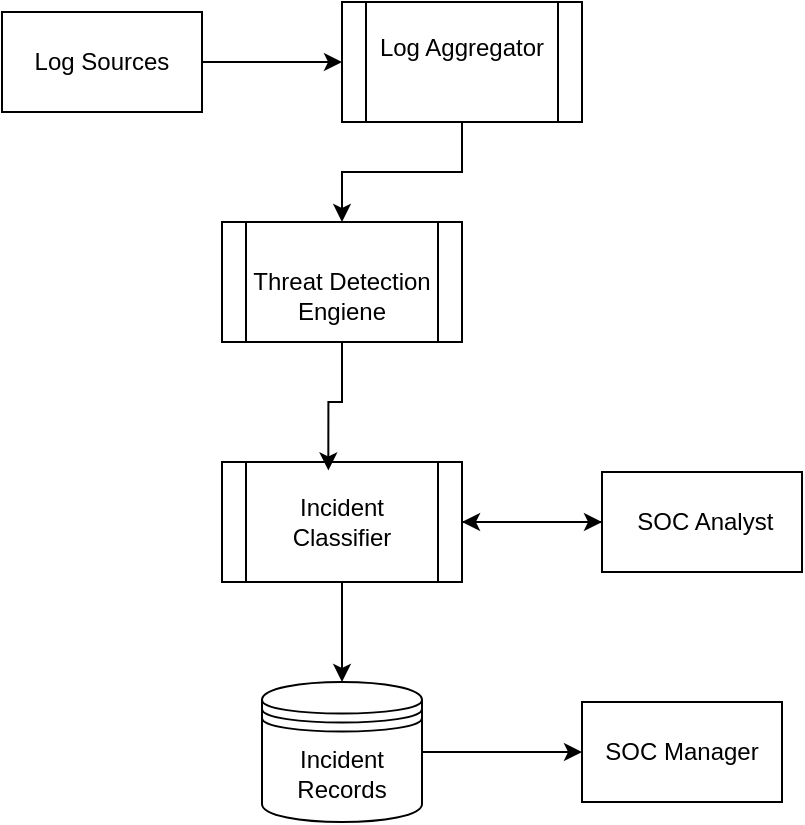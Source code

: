 <mxfile version="27.2.0">
  <diagram name="Page-1" id="n3n3mpWUEPlUhY1XoWGS">
    <mxGraphModel dx="1042" dy="534" grid="1" gridSize="10" guides="1" tooltips="1" connect="1" arrows="1" fold="1" page="1" pageScale="1" pageWidth="850" pageHeight="1100" math="0" shadow="0">
      <root>
        <mxCell id="0" />
        <mxCell id="1" parent="0" />
        <mxCell id="-1IMrwCcONmJFeB0frPU-12" style="edgeStyle=orthogonalEdgeStyle;rounded=0;orthogonalLoop=1;jettySize=auto;html=1;entryX=0.5;entryY=0;entryDx=0;entryDy=0;" edge="1" parent="1" source="-1IMrwCcONmJFeB0frPU-1" target="-1IMrwCcONmJFeB0frPU-5">
          <mxGeometry relative="1" as="geometry" />
        </mxCell>
        <mxCell id="-1IMrwCcONmJFeB0frPU-13" style="edgeStyle=orthogonalEdgeStyle;rounded=0;orthogonalLoop=1;jettySize=auto;html=1;" edge="1" parent="1" source="-1IMrwCcONmJFeB0frPU-1" target="-1IMrwCcONmJFeB0frPU-7">
          <mxGeometry relative="1" as="geometry" />
        </mxCell>
        <mxCell id="-1IMrwCcONmJFeB0frPU-1" value="Incident Classifier" style="shape=process;whiteSpace=wrap;html=1;backgroundOutline=1;" vertex="1" parent="1">
          <mxGeometry x="160" y="300" width="120" height="60" as="geometry" />
        </mxCell>
        <mxCell id="-1IMrwCcONmJFeB0frPU-2" value="&lt;br&gt;Threat Detection&lt;br&gt;Engiene" style="shape=process;whiteSpace=wrap;html=1;backgroundOutline=1;" vertex="1" parent="1">
          <mxGeometry x="160" y="180" width="120" height="60" as="geometry" />
        </mxCell>
        <mxCell id="-1IMrwCcONmJFeB0frPU-10" style="edgeStyle=orthogonalEdgeStyle;rounded=0;orthogonalLoop=1;jettySize=auto;html=1;entryX=0.5;entryY=0;entryDx=0;entryDy=0;" edge="1" parent="1" source="-1IMrwCcONmJFeB0frPU-3" target="-1IMrwCcONmJFeB0frPU-2">
          <mxGeometry relative="1" as="geometry" />
        </mxCell>
        <mxCell id="-1IMrwCcONmJFeB0frPU-3" value="&#xa;Log Aggregator&#xa;&#xa;" style="shape=process;whiteSpace=wrap;html=1;backgroundOutline=1;" vertex="1" parent="1">
          <mxGeometry x="220" y="70" width="120" height="60" as="geometry" />
        </mxCell>
        <mxCell id="-1IMrwCcONmJFeB0frPU-15" style="edgeStyle=orthogonalEdgeStyle;rounded=0;orthogonalLoop=1;jettySize=auto;html=1;" edge="1" parent="1" source="-1IMrwCcONmJFeB0frPU-5" target="-1IMrwCcONmJFeB0frPU-8">
          <mxGeometry relative="1" as="geometry" />
        </mxCell>
        <mxCell id="-1IMrwCcONmJFeB0frPU-5" value="Incident Records" style="shape=datastore;whiteSpace=wrap;html=1;" vertex="1" parent="1">
          <mxGeometry x="180" y="410" width="80" height="70" as="geometry" />
        </mxCell>
        <mxCell id="-1IMrwCcONmJFeB0frPU-9" style="edgeStyle=orthogonalEdgeStyle;rounded=0;orthogonalLoop=1;jettySize=auto;html=1;" edge="1" parent="1" source="-1IMrwCcONmJFeB0frPU-6" target="-1IMrwCcONmJFeB0frPU-3">
          <mxGeometry relative="1" as="geometry" />
        </mxCell>
        <mxCell id="-1IMrwCcONmJFeB0frPU-6" value="Log Sources" style="html=1;dashed=0;whiteSpace=wrap;" vertex="1" parent="1">
          <mxGeometry x="50" y="75" width="100" height="50" as="geometry" />
        </mxCell>
        <mxCell id="-1IMrwCcONmJFeB0frPU-14" style="edgeStyle=orthogonalEdgeStyle;rounded=0;orthogonalLoop=1;jettySize=auto;html=1;" edge="1" parent="1" source="-1IMrwCcONmJFeB0frPU-7" target="-1IMrwCcONmJFeB0frPU-1">
          <mxGeometry relative="1" as="geometry" />
        </mxCell>
        <mxCell id="-1IMrwCcONmJFeB0frPU-7" value="&amp;nbsp;SOC Analyst" style="html=1;dashed=0;whiteSpace=wrap;" vertex="1" parent="1">
          <mxGeometry x="350" y="305" width="100" height="50" as="geometry" />
        </mxCell>
        <mxCell id="-1IMrwCcONmJFeB0frPU-8" value="SOC Manager" style="html=1;dashed=0;whiteSpace=wrap;" vertex="1" parent="1">
          <mxGeometry x="340" y="420" width="100" height="50" as="geometry" />
        </mxCell>
        <mxCell id="-1IMrwCcONmJFeB0frPU-11" style="edgeStyle=orthogonalEdgeStyle;rounded=0;orthogonalLoop=1;jettySize=auto;html=1;entryX=0.443;entryY=0.07;entryDx=0;entryDy=0;entryPerimeter=0;" edge="1" parent="1" source="-1IMrwCcONmJFeB0frPU-2" target="-1IMrwCcONmJFeB0frPU-1">
          <mxGeometry relative="1" as="geometry" />
        </mxCell>
      </root>
    </mxGraphModel>
  </diagram>
</mxfile>
